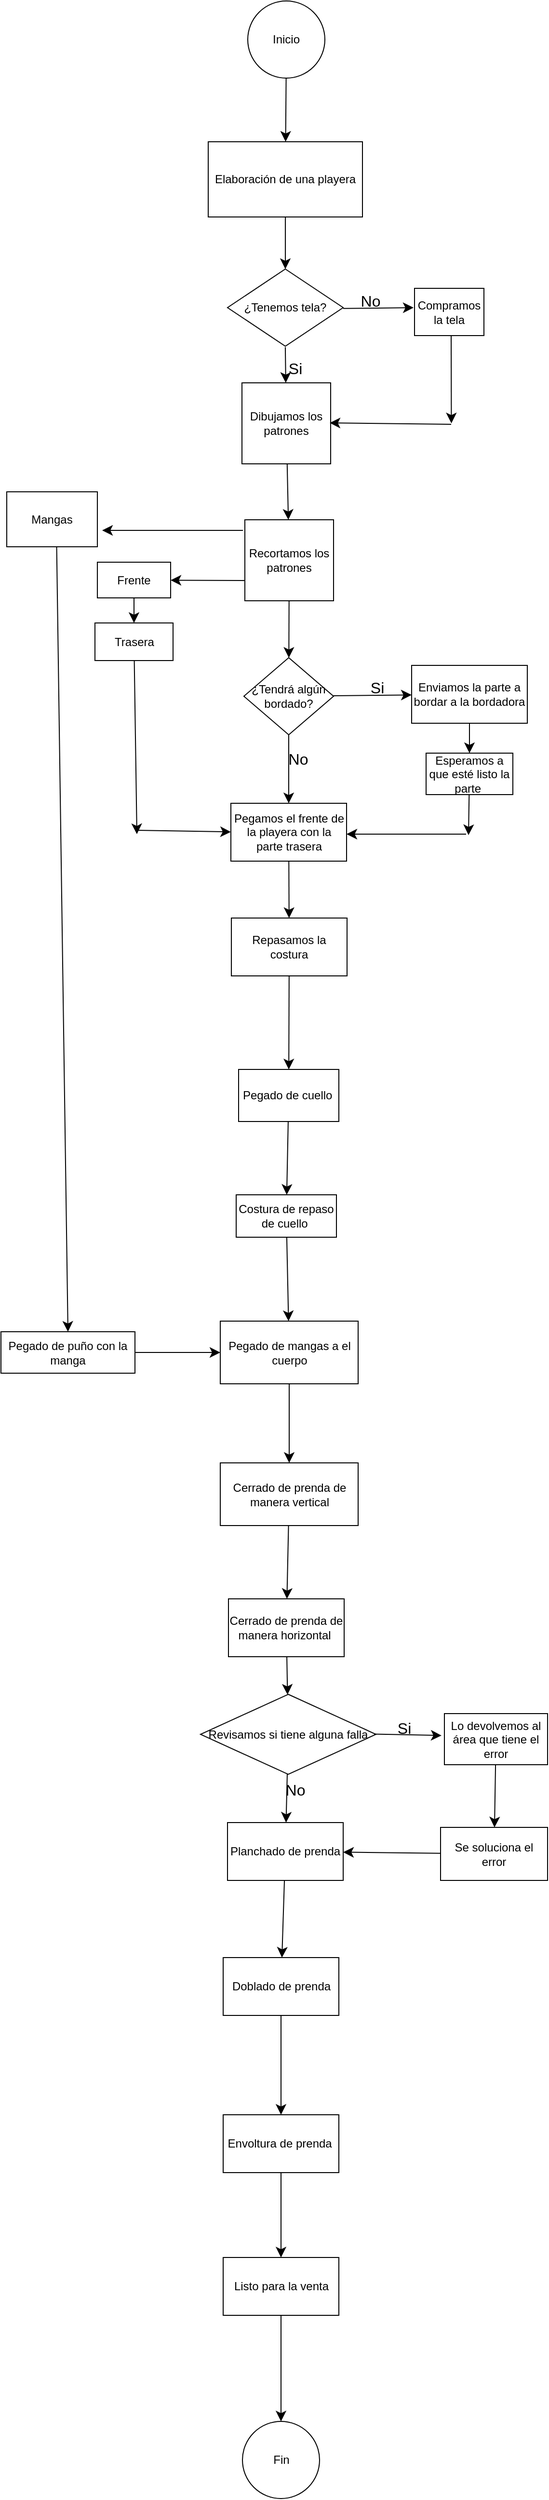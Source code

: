 <mxfile version="24.7.5">
  <diagram name="Página-1" id="TJ4FikJYF3UVwfuTiB4G">
    <mxGraphModel dx="1273" dy="1442" grid="0" gridSize="10" guides="1" tooltips="1" connect="1" arrows="1" fold="1" page="0" pageScale="1" pageWidth="827" pageHeight="1169" math="0" shadow="0">
      <root>
        <mxCell id="0" />
        <mxCell id="1" parent="0" />
        <mxCell id="5gr5MjEQ9wHWlhrczu8M-1" value="Elaboración de una playera" style="rounded=0;whiteSpace=wrap;html=1;" vertex="1" parent="1">
          <mxGeometry x="144" y="57" width="160" height="78" as="geometry" />
        </mxCell>
        <mxCell id="5gr5MjEQ9wHWlhrczu8M-4" value="¿Tenemos tela?" style="rhombus;whiteSpace=wrap;html=1;" vertex="1" parent="1">
          <mxGeometry x="164" y="189" width="120" height="80" as="geometry" />
        </mxCell>
        <mxCell id="5gr5MjEQ9wHWlhrczu8M-6" value="" style="edgeStyle=none;orthogonalLoop=1;jettySize=auto;html=1;rounded=0;fontSize=12;startSize=8;endSize=8;curved=1;entryX=0.5;entryY=0;entryDx=0;entryDy=0;exitX=0.5;exitY=1;exitDx=0;exitDy=0;" edge="1" parent="1" source="5gr5MjEQ9wHWlhrczu8M-1" target="5gr5MjEQ9wHWlhrczu8M-4">
          <mxGeometry width="120" relative="1" as="geometry">
            <mxPoint x="221" y="140" as="sourcePoint" />
            <mxPoint x="229.558" y="193.342" as="targetPoint" />
            <Array as="points" />
          </mxGeometry>
        </mxCell>
        <mxCell id="5gr5MjEQ9wHWlhrczu8M-7" value="" style="edgeStyle=none;orthogonalLoop=1;jettySize=auto;html=1;rounded=0;fontSize=12;startSize=8;endSize=8;curved=1;" edge="1" parent="1">
          <mxGeometry width="120" relative="1" as="geometry">
            <mxPoint x="284" y="229.89" as="sourcePoint" />
            <mxPoint x="357" y="229" as="targetPoint" />
            <Array as="points" />
          </mxGeometry>
        </mxCell>
        <mxCell id="5gr5MjEQ9wHWlhrczu8M-8" value="" style="edgeStyle=none;orthogonalLoop=1;jettySize=auto;html=1;rounded=0;fontSize=12;startSize=8;endSize=8;curved=1;" edge="1" parent="1" target="5gr5MjEQ9wHWlhrczu8M-14">
          <mxGeometry width="120" relative="1" as="geometry">
            <mxPoint x="223.96" y="270" as="sourcePoint" />
            <mxPoint x="223" y="347" as="targetPoint" />
            <Array as="points" />
          </mxGeometry>
        </mxCell>
        <mxCell id="5gr5MjEQ9wHWlhrczu8M-9" value="Compramos la tela" style="rounded=0;whiteSpace=wrap;html=1;" vertex="1" parent="1">
          <mxGeometry x="358" y="209" width="72" height="49" as="geometry" />
        </mxCell>
        <mxCell id="5gr5MjEQ9wHWlhrczu8M-10" value="No" style="text;html=1;align=center;verticalAlign=middle;resizable=0;points=[];autosize=1;strokeColor=none;fillColor=none;fontSize=16;" vertex="1" parent="1">
          <mxGeometry x="293" y="206" width="38" height="31" as="geometry" />
        </mxCell>
        <mxCell id="5gr5MjEQ9wHWlhrczu8M-13" value="Si" style="text;html=1;align=center;verticalAlign=middle;resizable=0;points=[];autosize=1;strokeColor=none;fillColor=none;fontSize=16;" vertex="1" parent="1">
          <mxGeometry x="217.5" y="276.5" width="32" height="31" as="geometry" />
        </mxCell>
        <mxCell id="5gr5MjEQ9wHWlhrczu8M-25" value="" style="edgeStyle=none;curved=1;rounded=0;orthogonalLoop=1;jettySize=auto;html=1;fontSize=12;startSize=8;endSize=8;" edge="1" parent="1" source="5gr5MjEQ9wHWlhrczu8M-14" target="5gr5MjEQ9wHWlhrczu8M-24">
          <mxGeometry relative="1" as="geometry" />
        </mxCell>
        <mxCell id="5gr5MjEQ9wHWlhrczu8M-14" value="Dibujamos los patrones" style="rounded=0;whiteSpace=wrap;html=1;" vertex="1" parent="1">
          <mxGeometry x="179" y="307" width="92" height="84" as="geometry" />
        </mxCell>
        <mxCell id="5gr5MjEQ9wHWlhrczu8M-17" value="" style="edgeStyle=none;orthogonalLoop=1;jettySize=auto;html=1;rounded=0;fontSize=12;startSize=8;endSize=8;curved=1;exitX=0.5;exitY=1;exitDx=0;exitDy=0;movable=1;resizable=1;rotatable=1;deletable=1;editable=1;locked=0;connectable=1;" edge="1" parent="1">
          <mxGeometry width="120" relative="1" as="geometry">
            <mxPoint x="396.0" y="258" as="sourcePoint" />
            <mxPoint x="396.26" y="349" as="targetPoint" />
            <Array as="points">
              <mxPoint x="396" y="311" />
            </Array>
          </mxGeometry>
        </mxCell>
        <mxCell id="5gr5MjEQ9wHWlhrczu8M-22" value="" style="edgeStyle=none;orthogonalLoop=1;jettySize=auto;html=1;rounded=0;fontSize=12;startSize=8;endSize=8;curved=1;" edge="1" parent="1">
          <mxGeometry width="120" relative="1" as="geometry">
            <mxPoint x="396" y="350" as="sourcePoint" />
            <mxPoint x="270" y="348.5" as="targetPoint" />
            <Array as="points" />
          </mxGeometry>
        </mxCell>
        <mxCell id="5gr5MjEQ9wHWlhrczu8M-30" value="" style="edgeStyle=none;curved=1;rounded=0;orthogonalLoop=1;jettySize=auto;html=1;fontSize=12;startSize=8;endSize=8;" edge="1" parent="1" source="5gr5MjEQ9wHWlhrczu8M-24" target="5gr5MjEQ9wHWlhrczu8M-29">
          <mxGeometry relative="1" as="geometry" />
        </mxCell>
        <mxCell id="5gr5MjEQ9wHWlhrczu8M-53" value="" style="edgeStyle=none;curved=1;rounded=0;orthogonalLoop=1;jettySize=auto;html=1;fontSize=12;startSize=8;endSize=8;exitX=0;exitY=0.75;exitDx=0;exitDy=0;" edge="1" parent="1" source="5gr5MjEQ9wHWlhrczu8M-24" target="5gr5MjEQ9wHWlhrczu8M-55">
          <mxGeometry relative="1" as="geometry">
            <mxPoint x="185" y="501.0" as="sourcePoint" />
            <mxPoint x="79" y="501" as="targetPoint" />
          </mxGeometry>
        </mxCell>
        <mxCell id="5gr5MjEQ9wHWlhrczu8M-54" value="" style="edgeStyle=none;curved=1;rounded=0;orthogonalLoop=1;jettySize=auto;html=1;fontSize=12;startSize=8;endSize=8;" edge="1" parent="1">
          <mxGeometry relative="1" as="geometry">
            <mxPoint x="180" y="460" as="sourcePoint" />
            <mxPoint x="34" y="460" as="targetPoint" />
          </mxGeometry>
        </mxCell>
        <mxCell id="5gr5MjEQ9wHWlhrczu8M-24" value="Recortamos los patrones" style="rounded=0;whiteSpace=wrap;html=1;" vertex="1" parent="1">
          <mxGeometry x="182" y="449" width="92" height="84" as="geometry" />
        </mxCell>
        <mxCell id="5gr5MjEQ9wHWlhrczu8M-32" value="" style="edgeStyle=none;curved=1;rounded=0;orthogonalLoop=1;jettySize=auto;html=1;fontSize=12;startSize=8;endSize=8;" edge="1" parent="1" source="5gr5MjEQ9wHWlhrczu8M-29" target="5gr5MjEQ9wHWlhrczu8M-31">
          <mxGeometry relative="1" as="geometry" />
        </mxCell>
        <mxCell id="5gr5MjEQ9wHWlhrczu8M-35" value="" style="edgeStyle=none;curved=1;rounded=0;orthogonalLoop=1;jettySize=auto;html=1;fontSize=12;startSize=8;endSize=8;" edge="1" parent="1" source="5gr5MjEQ9wHWlhrczu8M-29" target="5gr5MjEQ9wHWlhrczu8M-34">
          <mxGeometry relative="1" as="geometry" />
        </mxCell>
        <mxCell id="5gr5MjEQ9wHWlhrczu8M-29" value="¿Tendrá algún bordado?" style="rhombus;whiteSpace=wrap;html=1;rounded=0;" vertex="1" parent="1">
          <mxGeometry x="181" y="592" width="93" height="80" as="geometry" />
        </mxCell>
        <mxCell id="5gr5MjEQ9wHWlhrczu8M-43" value="" style="edgeStyle=none;curved=1;rounded=0;orthogonalLoop=1;jettySize=auto;html=1;fontSize=12;startSize=8;endSize=8;" edge="1" parent="1" source="5gr5MjEQ9wHWlhrczu8M-31" target="5gr5MjEQ9wHWlhrczu8M-42">
          <mxGeometry relative="1" as="geometry" />
        </mxCell>
        <mxCell id="5gr5MjEQ9wHWlhrczu8M-31" value="Pegamos el frente de la playera con la parte trasera" style="rounded=0;whiteSpace=wrap;html=1;" vertex="1" parent="1">
          <mxGeometry x="167.5" y="743" width="120" height="60" as="geometry" />
        </mxCell>
        <mxCell id="5gr5MjEQ9wHWlhrczu8M-33" value="No" style="text;html=1;align=center;verticalAlign=middle;resizable=0;points=[];autosize=1;strokeColor=none;fillColor=none;fontSize=16;" vertex="1" parent="1">
          <mxGeometry x="217.5" y="681" width="38" height="31" as="geometry" />
        </mxCell>
        <mxCell id="5gr5MjEQ9wHWlhrczu8M-38" value="" style="edgeStyle=none;curved=1;rounded=0;orthogonalLoop=1;jettySize=auto;html=1;fontSize=12;startSize=8;endSize=8;" edge="1" parent="1" source="5gr5MjEQ9wHWlhrczu8M-34" target="5gr5MjEQ9wHWlhrczu8M-37">
          <mxGeometry relative="1" as="geometry" />
        </mxCell>
        <mxCell id="5gr5MjEQ9wHWlhrczu8M-36" value="Si" style="text;html=1;align=center;verticalAlign=middle;resizable=0;points=[];autosize=1;strokeColor=none;fillColor=none;fontSize=16;" vertex="1" parent="1">
          <mxGeometry x="302.5" y="607.5" width="32" height="31" as="geometry" />
        </mxCell>
        <mxCell id="5gr5MjEQ9wHWlhrczu8M-40" value="" style="edgeStyle=none;curved=1;rounded=0;orthogonalLoop=1;jettySize=auto;html=1;fontSize=12;startSize=8;endSize=8;" edge="1" parent="1" source="5gr5MjEQ9wHWlhrczu8M-37">
          <mxGeometry relative="1" as="geometry">
            <mxPoint x="414" y="776" as="targetPoint" />
          </mxGeometry>
        </mxCell>
        <mxCell id="5gr5MjEQ9wHWlhrczu8M-37" value="Esperamos a que esté listo la parte&amp;nbsp;" style="whiteSpace=wrap;html=1;rounded=0;" vertex="1" parent="1">
          <mxGeometry x="370" y="691" width="90" height="43" as="geometry" />
        </mxCell>
        <mxCell id="5gr5MjEQ9wHWlhrczu8M-41" value="" style="edgeStyle=none;orthogonalLoop=1;jettySize=auto;html=1;rounded=0;fontSize=12;startSize=8;endSize=8;curved=1;" edge="1" parent="1">
          <mxGeometry width="120" relative="1" as="geometry">
            <mxPoint x="411.5" y="775" as="sourcePoint" />
            <mxPoint x="287.5" y="775" as="targetPoint" />
            <Array as="points">
              <mxPoint x="359.5" y="775" />
            </Array>
          </mxGeometry>
        </mxCell>
        <mxCell id="5gr5MjEQ9wHWlhrczu8M-34" value="Enviamos la parte a bordar a la bordadora" style="whiteSpace=wrap;html=1;rounded=0;" vertex="1" parent="1">
          <mxGeometry x="355" y="600" width="120" height="60" as="geometry" />
        </mxCell>
        <mxCell id="5gr5MjEQ9wHWlhrczu8M-45" value="" style="edgeStyle=none;curved=1;rounded=0;orthogonalLoop=1;jettySize=auto;html=1;fontSize=12;startSize=8;endSize=8;" edge="1" parent="1" source="5gr5MjEQ9wHWlhrczu8M-42" target="5gr5MjEQ9wHWlhrczu8M-44">
          <mxGeometry relative="1" as="geometry" />
        </mxCell>
        <mxCell id="5gr5MjEQ9wHWlhrczu8M-42" value="Repasamos la costura" style="rounded=0;whiteSpace=wrap;html=1;" vertex="1" parent="1">
          <mxGeometry x="168" y="862" width="120" height="60" as="geometry" />
        </mxCell>
        <mxCell id="5gr5MjEQ9wHWlhrczu8M-47" value="" style="edgeStyle=none;curved=1;rounded=0;orthogonalLoop=1;jettySize=auto;html=1;fontSize=12;startSize=8;endSize=8;" edge="1" parent="1" source="5gr5MjEQ9wHWlhrczu8M-44" target="5gr5MjEQ9wHWlhrczu8M-46">
          <mxGeometry relative="1" as="geometry" />
        </mxCell>
        <mxCell id="5gr5MjEQ9wHWlhrczu8M-44" value="Pegado de cuello&amp;nbsp;" style="whiteSpace=wrap;html=1;rounded=0;" vertex="1" parent="1">
          <mxGeometry x="175.5" y="1019" width="104" height="54" as="geometry" />
        </mxCell>
        <mxCell id="5gr5MjEQ9wHWlhrczu8M-49" value="" style="edgeStyle=none;curved=1;rounded=0;orthogonalLoop=1;jettySize=auto;html=1;fontSize=12;startSize=8;endSize=8;" edge="1" parent="1" source="5gr5MjEQ9wHWlhrczu8M-46" target="5gr5MjEQ9wHWlhrczu8M-48">
          <mxGeometry relative="1" as="geometry" />
        </mxCell>
        <mxCell id="5gr5MjEQ9wHWlhrczu8M-46" value="Costura de repaso de cuello&amp;nbsp;" style="whiteSpace=wrap;html=1;rounded=0;" vertex="1" parent="1">
          <mxGeometry x="173" y="1149" width="104" height="44" as="geometry" />
        </mxCell>
        <mxCell id="5gr5MjEQ9wHWlhrczu8M-68" value="" style="edgeStyle=none;curved=1;rounded=0;orthogonalLoop=1;jettySize=auto;html=1;fontSize=12;startSize=8;endSize=8;" edge="1" parent="1" source="5gr5MjEQ9wHWlhrczu8M-48" target="5gr5MjEQ9wHWlhrczu8M-67">
          <mxGeometry relative="1" as="geometry" />
        </mxCell>
        <mxCell id="5gr5MjEQ9wHWlhrczu8M-48" value="Pegado de mangas a el cuerpo" style="whiteSpace=wrap;html=1;rounded=0;" vertex="1" parent="1">
          <mxGeometry x="156.5" y="1280" width="143" height="65" as="geometry" />
        </mxCell>
        <mxCell id="5gr5MjEQ9wHWlhrczu8M-66" value="" style="edgeStyle=none;curved=1;rounded=0;orthogonalLoop=1;jettySize=auto;html=1;fontSize=12;startSize=8;endSize=8;" edge="1" parent="1" source="5gr5MjEQ9wHWlhrczu8M-50" target="5gr5MjEQ9wHWlhrczu8M-48">
          <mxGeometry relative="1" as="geometry" />
        </mxCell>
        <mxCell id="5gr5MjEQ9wHWlhrczu8M-50" value="Pegado de puño con la manga" style="whiteSpace=wrap;html=1;rounded=0;" vertex="1" parent="1">
          <mxGeometry x="-71" y="1291" width="139" height="43" as="geometry" />
        </mxCell>
        <mxCell id="5gr5MjEQ9wHWlhrczu8M-65" value="" style="edgeStyle=none;curved=1;rounded=0;orthogonalLoop=1;jettySize=auto;html=1;fontSize=12;startSize=8;endSize=8;entryX=0.5;entryY=0;entryDx=0;entryDy=0;" edge="1" parent="1" target="5gr5MjEQ9wHWlhrczu8M-50">
          <mxGeometry relative="1" as="geometry">
            <mxPoint x="-13.314" y="471" as="sourcePoint" />
            <mxPoint x="-13" y="975" as="targetPoint" />
          </mxGeometry>
        </mxCell>
        <mxCell id="5gr5MjEQ9wHWlhrczu8M-52" value="Mangas" style="whiteSpace=wrap;html=1;rounded=0;" vertex="1" parent="1">
          <mxGeometry x="-65" y="420" width="94" height="57" as="geometry" />
        </mxCell>
        <mxCell id="5gr5MjEQ9wHWlhrczu8M-59" value="" style="edgeStyle=none;curved=1;rounded=0;orthogonalLoop=1;jettySize=auto;html=1;fontSize=12;startSize=8;endSize=8;" edge="1" parent="1" source="5gr5MjEQ9wHWlhrczu8M-55" target="5gr5MjEQ9wHWlhrczu8M-60">
          <mxGeometry relative="1" as="geometry">
            <mxPoint x="67" y="588" as="targetPoint" />
          </mxGeometry>
        </mxCell>
        <mxCell id="5gr5MjEQ9wHWlhrczu8M-55" value="Frente" style="rounded=0;whiteSpace=wrap;html=1;" vertex="1" parent="1">
          <mxGeometry x="29" y="493" width="76" height="37" as="geometry" />
        </mxCell>
        <mxCell id="5gr5MjEQ9wHWlhrczu8M-62" value="" style="edgeStyle=none;curved=1;rounded=0;orthogonalLoop=1;jettySize=auto;html=1;fontSize=12;startSize=8;endSize=8;" edge="1" parent="1" source="5gr5MjEQ9wHWlhrczu8M-60">
          <mxGeometry relative="1" as="geometry">
            <mxPoint x="70" y="775" as="targetPoint" />
          </mxGeometry>
        </mxCell>
        <mxCell id="5gr5MjEQ9wHWlhrczu8M-60" value="Trasera" style="rounded=0;whiteSpace=wrap;html=1;" vertex="1" parent="1">
          <mxGeometry x="26.5" y="556" width="81" height="39" as="geometry" />
        </mxCell>
        <mxCell id="5gr5MjEQ9wHWlhrczu8M-63" value="" style="edgeStyle=none;orthogonalLoop=1;jettySize=auto;html=1;rounded=0;fontSize=12;startSize=8;endSize=8;curved=1;" edge="1" parent="1">
          <mxGeometry width="120" relative="1" as="geometry">
            <mxPoint x="70" y="771" as="sourcePoint" />
            <mxPoint x="167.5" y="772.69" as="targetPoint" />
            <Array as="points" />
          </mxGeometry>
        </mxCell>
        <mxCell id="5gr5MjEQ9wHWlhrczu8M-70" value="" style="edgeStyle=none;curved=1;rounded=0;orthogonalLoop=1;jettySize=auto;html=1;fontSize=12;startSize=8;endSize=8;" edge="1" parent="1" source="5gr5MjEQ9wHWlhrczu8M-67" target="5gr5MjEQ9wHWlhrczu8M-69">
          <mxGeometry relative="1" as="geometry" />
        </mxCell>
        <mxCell id="5gr5MjEQ9wHWlhrczu8M-81" value="" style="edgeStyle=none;curved=1;rounded=0;orthogonalLoop=1;jettySize=auto;html=1;fontSize=12;startSize=8;endSize=8;" edge="1" parent="1" source="5gr5MjEQ9wHWlhrczu8M-69" target="5gr5MjEQ9wHWlhrczu8M-80">
          <mxGeometry relative="1" as="geometry" />
        </mxCell>
        <mxCell id="5gr5MjEQ9wHWlhrczu8M-69" value="Cerrado de prenda de manera horizontal&amp;nbsp;" style="whiteSpace=wrap;html=1;rounded=0;" vertex="1" parent="1">
          <mxGeometry x="165" y="1568" width="120" height="60" as="geometry" />
        </mxCell>
        <mxCell id="5gr5MjEQ9wHWlhrczu8M-67" value="Cerrado de prenda de manera vertical" style="whiteSpace=wrap;html=1;rounded=0;" vertex="1" parent="1">
          <mxGeometry x="156.5" y="1427" width="143" height="65" as="geometry" />
        </mxCell>
        <mxCell id="5gr5MjEQ9wHWlhrczu8M-75" value="" style="edgeStyle=none;curved=1;rounded=0;orthogonalLoop=1;jettySize=auto;html=1;fontSize=12;startSize=8;endSize=8;" edge="1" parent="1" source="5gr5MjEQ9wHWlhrczu8M-72" target="5gr5MjEQ9wHWlhrczu8M-74">
          <mxGeometry relative="1" as="geometry" />
        </mxCell>
        <mxCell id="5gr5MjEQ9wHWlhrczu8M-72" value="Planchado de prenda" style="whiteSpace=wrap;html=1;rounded=0;" vertex="1" parent="1">
          <mxGeometry x="164" y="1800" width="120" height="60" as="geometry" />
        </mxCell>
        <mxCell id="5gr5MjEQ9wHWlhrczu8M-77" value="" style="edgeStyle=none;curved=1;rounded=0;orthogonalLoop=1;jettySize=auto;html=1;fontSize=12;startSize=8;endSize=8;" edge="1" parent="1" source="5gr5MjEQ9wHWlhrczu8M-74" target="5gr5MjEQ9wHWlhrczu8M-76">
          <mxGeometry relative="1" as="geometry" />
        </mxCell>
        <mxCell id="5gr5MjEQ9wHWlhrczu8M-74" value="Doblado de prenda" style="whiteSpace=wrap;html=1;rounded=0;" vertex="1" parent="1">
          <mxGeometry x="159.5" y="1940" width="120" height="60" as="geometry" />
        </mxCell>
        <mxCell id="5gr5MjEQ9wHWlhrczu8M-79" value="" style="edgeStyle=none;curved=1;rounded=0;orthogonalLoop=1;jettySize=auto;html=1;fontSize=12;startSize=8;endSize=8;" edge="1" parent="1" source="5gr5MjEQ9wHWlhrczu8M-76" target="5gr5MjEQ9wHWlhrczu8M-78">
          <mxGeometry relative="1" as="geometry" />
        </mxCell>
        <mxCell id="5gr5MjEQ9wHWlhrczu8M-76" value="Envoltura de prenda&amp;nbsp;" style="whiteSpace=wrap;html=1;rounded=0;" vertex="1" parent="1">
          <mxGeometry x="159.5" y="2103" width="120" height="60" as="geometry" />
        </mxCell>
        <mxCell id="5gr5MjEQ9wHWlhrczu8M-100" value="" style="edgeStyle=none;curved=1;rounded=0;orthogonalLoop=1;jettySize=auto;html=1;fontSize=12;startSize=8;endSize=8;" edge="1" parent="1" source="5gr5MjEQ9wHWlhrczu8M-78" target="5gr5MjEQ9wHWlhrczu8M-99">
          <mxGeometry relative="1" as="geometry" />
        </mxCell>
        <mxCell id="5gr5MjEQ9wHWlhrczu8M-78" value="Listo para la venta" style="whiteSpace=wrap;html=1;rounded=0;" vertex="1" parent="1">
          <mxGeometry x="159.5" y="2251" width="120" height="60" as="geometry" />
        </mxCell>
        <mxCell id="5gr5MjEQ9wHWlhrczu8M-84" value="" style="edgeStyle=none;curved=1;rounded=0;orthogonalLoop=1;jettySize=auto;html=1;fontSize=12;startSize=8;endSize=8;" edge="1" parent="1" source="5gr5MjEQ9wHWlhrczu8M-80" target="5gr5MjEQ9wHWlhrczu8M-72">
          <mxGeometry relative="1" as="geometry" />
        </mxCell>
        <mxCell id="5gr5MjEQ9wHWlhrczu8M-80" value="Revisamos si tiene alguna falla" style="rhombus;whiteSpace=wrap;html=1;rounded=0;" vertex="1" parent="1">
          <mxGeometry x="136" y="1667" width="182" height="83" as="geometry" />
        </mxCell>
        <mxCell id="5gr5MjEQ9wHWlhrczu8M-93" value="" style="edgeStyle=none;curved=1;rounded=0;orthogonalLoop=1;jettySize=auto;html=1;fontSize=12;startSize=8;endSize=8;" edge="1" parent="1" source="5gr5MjEQ9wHWlhrczu8M-82" target="5gr5MjEQ9wHWlhrczu8M-92">
          <mxGeometry relative="1" as="geometry" />
        </mxCell>
        <mxCell id="5gr5MjEQ9wHWlhrczu8M-82" value="Lo devolvemos al área que tiene el error" style="whiteSpace=wrap;html=1;rounded=0;" vertex="1" parent="1">
          <mxGeometry x="389" y="1687" width="107" height="53" as="geometry" />
        </mxCell>
        <mxCell id="5gr5MjEQ9wHWlhrczu8M-85" value="No" style="text;html=1;align=center;verticalAlign=middle;resizable=0;points=[];autosize=1;strokeColor=none;fillColor=none;fontSize=16;" vertex="1" parent="1">
          <mxGeometry x="214.5" y="1750" width="38" height="31" as="geometry" />
        </mxCell>
        <mxCell id="5gr5MjEQ9wHWlhrczu8M-89" value="" style="group" vertex="1" connectable="0" parent="1">
          <mxGeometry x="316" y="1689" width="70" height="31" as="geometry" />
        </mxCell>
        <mxCell id="5gr5MjEQ9wHWlhrczu8M-83" value="" style="edgeStyle=none;curved=1;rounded=0;orthogonalLoop=1;jettySize=auto;html=1;fontSize=12;startSize=8;endSize=8;" edge="1" parent="5gr5MjEQ9wHWlhrczu8M-89">
          <mxGeometry relative="1" as="geometry">
            <mxPoint y="19.282" as="sourcePoint" />
            <mxPoint x="70" y="20.713" as="targetPoint" />
          </mxGeometry>
        </mxCell>
        <mxCell id="5gr5MjEQ9wHWlhrczu8M-87" value="Si" style="text;html=1;align=center;verticalAlign=middle;resizable=0;points=[];autosize=1;strokeColor=none;fillColor=none;fontSize=16;" vertex="1" parent="5gr5MjEQ9wHWlhrczu8M-89">
          <mxGeometry x="15.062" y="-3" width="32" height="31" as="geometry" />
        </mxCell>
        <mxCell id="5gr5MjEQ9wHWlhrczu8M-95" value="" style="edgeStyle=none;curved=1;rounded=0;orthogonalLoop=1;jettySize=auto;html=1;fontSize=12;startSize=8;endSize=8;" edge="1" parent="1" source="5gr5MjEQ9wHWlhrczu8M-92" target="5gr5MjEQ9wHWlhrczu8M-72">
          <mxGeometry relative="1" as="geometry" />
        </mxCell>
        <mxCell id="5gr5MjEQ9wHWlhrczu8M-92" value="Se soluciona el error" style="whiteSpace=wrap;html=1;rounded=0;" vertex="1" parent="1">
          <mxGeometry x="385" y="1805" width="111" height="55" as="geometry" />
        </mxCell>
        <mxCell id="5gr5MjEQ9wHWlhrczu8M-98" value="" style="edgeStyle=none;curved=1;rounded=0;orthogonalLoop=1;jettySize=auto;html=1;fontSize=12;startSize=8;endSize=8;" edge="1" parent="1" source="5gr5MjEQ9wHWlhrczu8M-97" target="5gr5MjEQ9wHWlhrczu8M-1">
          <mxGeometry relative="1" as="geometry" />
        </mxCell>
        <mxCell id="5gr5MjEQ9wHWlhrczu8M-97" value="Inicio" style="ellipse;whiteSpace=wrap;html=1;" vertex="1" parent="1">
          <mxGeometry x="185" y="-89" width="80" height="80" as="geometry" />
        </mxCell>
        <mxCell id="5gr5MjEQ9wHWlhrczu8M-99" value="Fin" style="ellipse;whiteSpace=wrap;html=1;rounded=0;" vertex="1" parent="1">
          <mxGeometry x="179.5" y="2421" width="80" height="80" as="geometry" />
        </mxCell>
      </root>
    </mxGraphModel>
  </diagram>
</mxfile>
